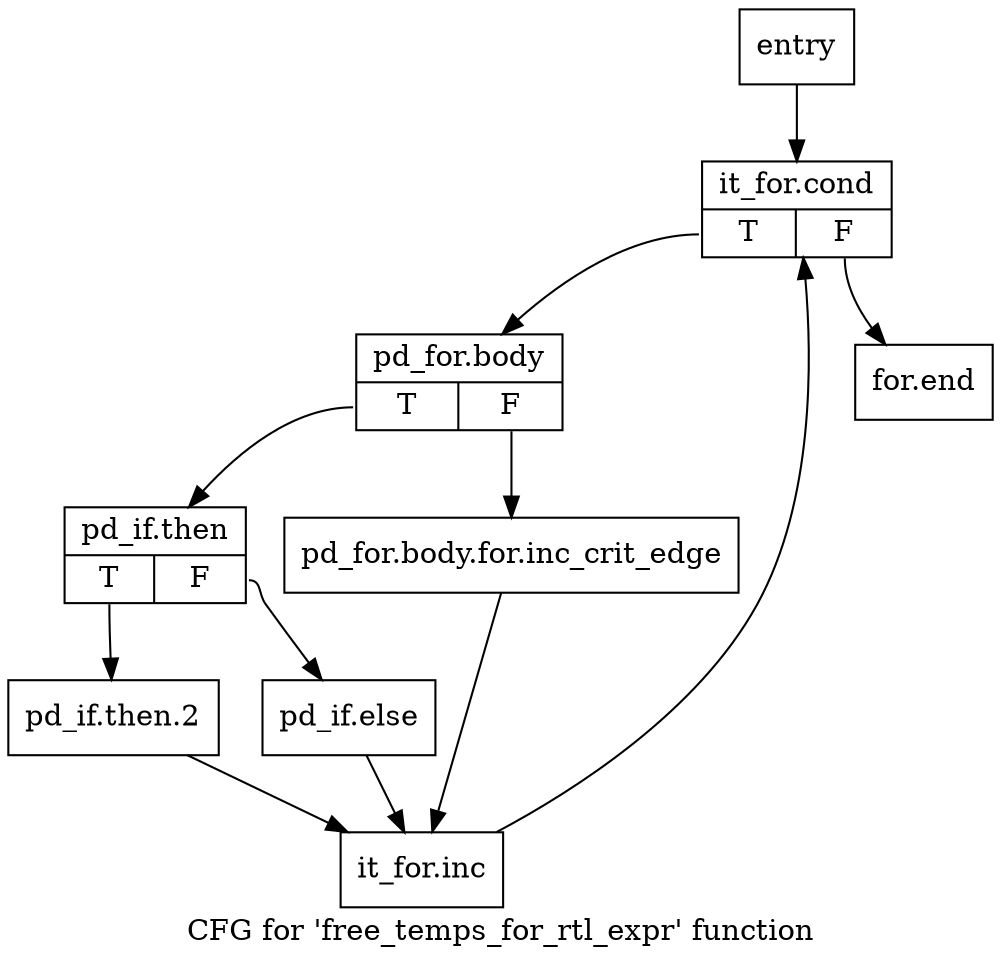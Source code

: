 digraph "CFG for 'free_temps_for_rtl_expr' function" {
	label="CFG for 'free_temps_for_rtl_expr' function";

	Node0x4bfa550 [shape=record,label="{entry}"];
	Node0x4bfa550 -> Node0x4bfa5a0;
	Node0x4bfa5a0 [shape=record,label="{it_for.cond|{<s0>T|<s1>F}}"];
	Node0x4bfa5a0:s0 -> Node0x4bfaa20;
	Node0x4bfa5a0:s1 -> Node0x4bfac00;
	Node0x4bfaa20 [shape=record,label="{pd_for.body|{<s0>T|<s1>F}}"];
	Node0x4bfaa20:s0 -> Node0x4bfaac0;
	Node0x4bfaa20:s1 -> Node0x4bfaa70;
	Node0x4bfaa70 [shape=record,label="{pd_for.body.for.inc_crit_edge}"];
	Node0x4bfaa70 -> Node0x4bfabb0;
	Node0x4bfaac0 [shape=record,label="{pd_if.then|{<s0>T|<s1>F}}"];
	Node0x4bfaac0:s0 -> Node0x4bfab10;
	Node0x4bfaac0:s1 -> Node0x4bfab60;
	Node0x4bfab10 [shape=record,label="{pd_if.then.2}"];
	Node0x4bfab10 -> Node0x4bfabb0;
	Node0x4bfab60 [shape=record,label="{pd_if.else}"];
	Node0x4bfab60 -> Node0x4bfabb0;
	Node0x4bfabb0 [shape=record,label="{it_for.inc}"];
	Node0x4bfabb0 -> Node0x4bfa5a0;
	Node0x4bfac00 [shape=record,label="{for.end}"];
}
